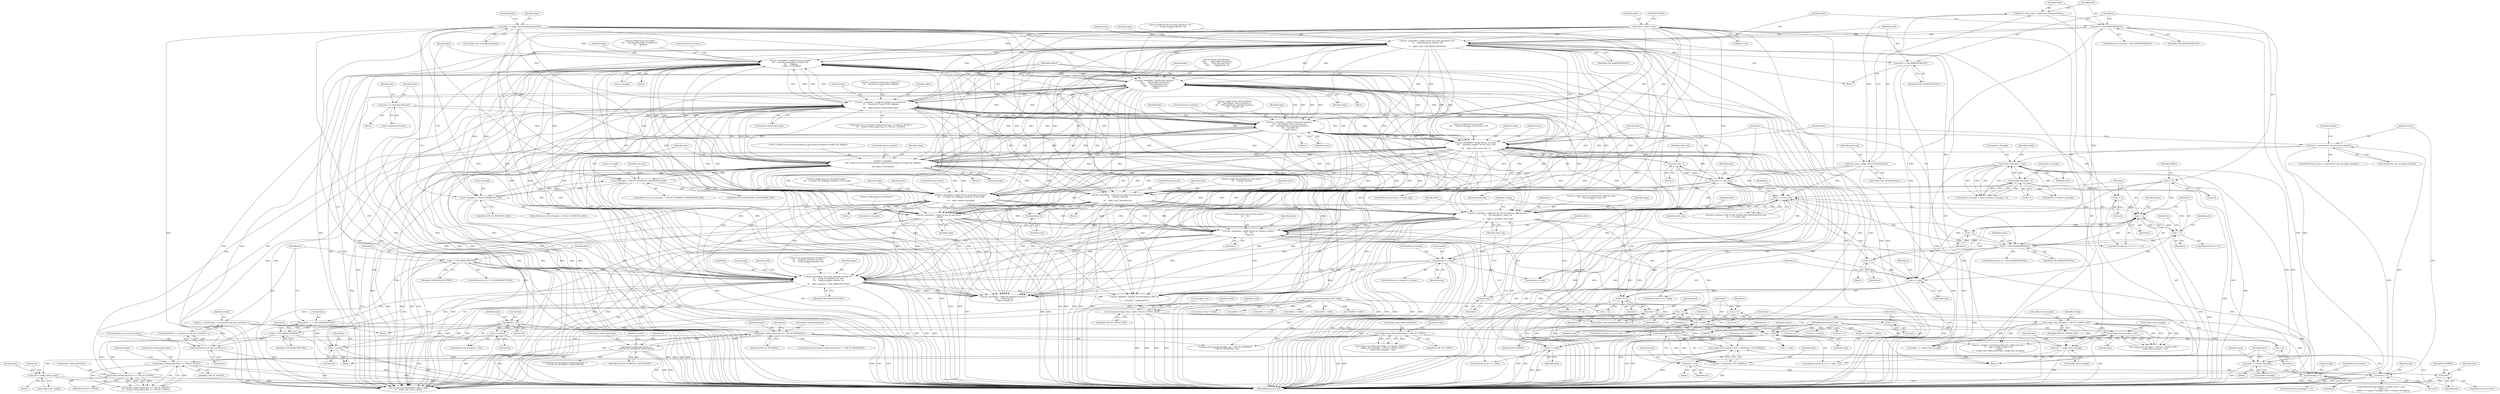 digraph "0_linux_bd7a3fe770ebd8391d1c7d072ff88e9e76d063eb@API" {
"1000603" [label="(Call,len = sizeof(*intfc) + sizeof(struct usb_host_interface) * j)"];
"1000609" [label="(Call,sizeof(struct usb_host_interface) * j)"];
"1000583" [label="(Call,j > USB_MAXALTSETTING)"];
"1000577" [label="(Call,j = nalts[i])"];
"1000596" [label="(Call,nalts[i] = j = USB_MAXALTSETTING)"];
"1000600" [label="(Call,j = USB_MAXALTSETTING)"];
"1000587" [label="(Call,dev_warn(ddev, \"too many alternate settings for \"\n\t\t\t    \"config %d interface %d: %d, \"\n\t\t\t    \"using maximum allowed: %d\n\",\n\t\t\t    cfgno, inums[i], j, USB_MAXALTSETTING))"];
"1000325" [label="(Call,dev_warn(ddev, \"config %d has an invalid \"\n\t\t\t\t    \"interface descriptor of length %d, \"\n\t\t\t\t    \"skipping\n\", cfgno, d->bLength))"];
"1000451" [label="(Call,dev_warn(ddev, \"found more Interface \"\n \t\t\t\t\t       \"Association Descriptors \"\n \t\t\t\t\t       \"than allocated for in \"\n \t\t\t\t\t       \"configuration %d\n\", cfgno))"];
"1000479" [label="(Call,dev_warn(ddev, \"config %d contains an unexpected \"\n\t\t\t    \"descriptor of type 0x%X, skipping\n\",\n\t\t\t    cfgno, header->bDescriptorType))"];
"1000117" [label="(Call,*ddev = &dev->dev)"];
"1000349" [label="(Call,dev_warn(ddev, \"config %d has more interface \"\n\t\t\t\t    \"descriptors, than it declares in \"\n\t\t\t\t    \"bNumInterfaces, ignoring interface \"\n\t\t\t\t    \"number: %d\n\", cfgno, inum))"];
"1000359" [label="(Call,dev_warn(ddev, \"config %d has an invalid \"\n\t\t\t\t    \"interface number: %d but max is %d\n\",\n\t\t\t\t    cfgno, inum, nintf_orig - 1))"];
"1000229" [label="(Call,dev_warn(ddev, \"config %d has too many interfaces: %d, \"\n\t\t    \"using maximum allowed: %d\n\",\n\t\t    cfgno, nintf, USB_MAXINTERFACES))"];
"1000194" [label="(Call,cfgno = config->desc.bConfigurationValue)"];
"1000225" [label="(Call,nintf > USB_MAXINTERFACES)"];
"1000215" [label="(Call,nintf = nintf_orig = config->desc.bNumInterfaces)"];
"1000217" [label="(Call,nintf_orig = config->desc.bNumInterfaces)"];
"1000438" [label="(Call,dev_warn(ddev,\n\t\t\t\t\t \"config %d has an invalid interface association descriptor of length %d, skipping\n\",\n\t\t\t\t\t cfgno, d->bLength))"];
"1000432" [label="(Call,d->bLength < USB_DT_INTERFACE_ASSOCIATION_SIZE)"];
"1000319" [label="(Call,d->bLength < USB_DT_INTERFACE_SIZE)"];
"1000356" [label="(Call,inum >= nintf_orig)"];
"1000333" [label="(Call,inum = d->bInterfaceNumber)"];
"1000364" [label="(Call,nintf_orig - 1)"];
"1000345" [label="(Call,n >= nintf_orig)"];
"1000238" [label="(Call,n = 0)"];
"1000401" [label="(Call,n < USB_MAXINTERFACES)"];
"1000385" [label="(Call,i < n)"];
"1000371" [label="(Call,i < n)"];
"1000368" [label="(Call,i = 0)"];
"1000374" [label="(Call,++i)"];
"1000415" [label="(Call,++n)"];
"1000474" [label="(Call,header->bDescriptorType == USB_DT_CONFIG)"];
"1000469" [label="(Call,header->bDescriptorType == USB_DT_DEVICE)"];
"1000419" [label="(Call,header->bDescriptorType ==\n \t\t\t\tUSB_DT_INTERFACE_ASSOCIATION)"];
"1000305" [label="(Call,header->bDescriptorType == USB_DT_INTERFACE)"];
"1000154" [label="(Call,config->desc.bDescriptorType != USB_DT_CONFIG)"];
"1000562" [label="(Call,dev_warn(ddev, \"config %d has no interface number \"\n\t\t\t    \"%d\n\", cfgno, i))"];
"1000505" [label="(Call,dev_warn(ddev, \"config %d has %d interface%s, different from \"\n\t\t    \"the descriptor's value: %d\n\",\n\t\t    cfgno, n, plural(n), nintf_orig))"];
"1000296" [label="(Call,dev_warn(ddev, \"config %d has an invalid descriptor \"\n\t\t\t    \"of length %d, skipping remainder of the config\n\",\n\t\t\t    cfgno, header->bLength))"];
"1000285" [label="(Call,header->bLength > size2)"];
"1000290" [label="(Call,header->bLength < 2)"];
"1000265" [label="(Call,size2 < sizeof(struct usb_descriptor_header))"];
"1000249" [label="(Call,size2 > 0)"];
"1000258" [label="(Call,size2 -= header->bLength)"];
"1000246" [label="(Call,size2 = size)"];
"1000208" [label="(Call,size -= config->desc.bLength)"];
"1000169" [label="(Call,config->desc.bLength > size)"];
"1000162" [label="(Call,config->desc.bLength < USB_DT_CONFIG_SIZE)"];
"1000145" [label="(Call,memcpy(&config->desc, buffer, USB_DT_CONFIG_SIZE))"];
"1000113" [label="(MethodParameterIn,unsigned char *buffer)"];
"1000114" [label="(MethodParameterIn,int size)"];
"1000270" [label="(Call,dev_warn(ddev, \"config %d descriptor has %d excess \"\n\t\t\t    \"byte%s, ignoring\n\",\n\t\t\t    cfgno, size2, plural(size2)))"];
"1000275" [label="(Call,plural(size2))"];
"1000510" [label="(Call,plural(n))"];
"1000502" [label="(Call,n != nintf)"];
"1000235" [label="(Call,nintf = USB_MAXINTERFACES)"];
"1000518" [label="(Call,dev_warn(ddev, \"config %d has no interfaces?\n\", cfgno))"];
"1000535" [label="(Call,i < nintf)"];
"1000532" [label="(Call,i = 0)"];
"1000538" [label="(Call,++i)"];
"1000552" [label="(Call,inums[j] == i)"];
"1000528" [label="(Call,nintf = n)"];
"1000515" [label="(Call,n == 0)"];
"1000559" [label="(Call,j >= nintf)"];
"1000545" [label="(Call,j < nintf)"];
"1000542" [label="(Call,j = 0)"];
"1000548" [label="(Call,++j)"];
"1000378" [label="(Call,inums[i] == inum)"];
"1000390" [label="(Call,nalts[i] < 255)"];
"1000395" [label="(Call,++nalts[i])"];
"1000621" [label="(Call,kzalloc(len, GFP_KERNEL))"];
"1000613" [label="(Call,config->intf_cache[i] = intfc = kzalloc(len, GFP_KERNEL))"];
"1000708" [label="(Call,intfc = config->intf_cache[i])"];
"1000619" [label="(Call,intfc = kzalloc(len, GFP_KERNEL))"];
"1000625" [label="(Call,!intfc)"];
"1000363" [label="(Identifier,inum)"];
"1000230" [label="(Identifier,ddev)"];
"1000374" [label="(Call,++i)"];
"1000391" [label="(Call,nalts[i])"];
"1000386" [label="(Identifier,i)"];
"1000371" [label="(Call,i < n)"];
"1000569" [label="(Identifier,i)"];
"1000232" [label="(Identifier,cfgno)"];
"1000373" [label="(Identifier,n)"];
"1000346" [label="(Identifier,n)"];
"1000548" [label="(Call,++j)"];
"1000545" [label="(Call,j < nintf)"];
"1000229" [label="(Call,dev_warn(ddev, \"config %d has too many interfaces: %d, \"\n\t\t    \"using maximum allowed: %d\n\",\n\t\t    cfgno, nintf, USB_MAXINTERFACES))"];
"1000357" [label="(Identifier,inum)"];
"1000566" [label="(Identifier,i)"];
"1000420" [label="(Call,header->bDescriptorType)"];
"1000349" [label="(Call,dev_warn(ddev, \"config %d has more interface \"\n\t\t\t\t    \"descriptors, than it declares in \"\n\t\t\t\t    \"bNumInterfaces, ignoring interface \"\n\t\t\t\t    \"number: %d\n\", cfgno, inum))"];
"1000323" [label="(Identifier,USB_DT_INTERFACE_SIZE)"];
"1000231" [label="(Literal,\"config %d has too many interfaces: %d, \"\n\t\t    \"using maximum allowed: %d\n\")"];
"1000448" [label="(Identifier,iad_num)"];
"1000270" [label="(Call,dev_warn(ddev, \"config %d descriptor has %d excess \"\n\t\t\t    \"byte%s, ignoring\n\",\n\t\t\t    cfgno, size2, plural(size2)))"];
"1000161" [label="(Call,config->desc.bLength < USB_DT_CONFIG_SIZE ||\n\t    config->desc.bLength > size)"];
"1000520" [label="(Literal,\"config %d has no interfaces?\n\")"];
"1000584" [label="(Identifier,j)"];
"1000554" [label="(Identifier,inums)"];
"1000476" [label="(Identifier,header)"];
"1000519" [label="(Identifier,ddev)"];
"1000265" [label="(Call,size2 < sizeof(struct usb_descriptor_header))"];
"1000119" [label="(Call,&dev->dev)"];
"1000295" [label="(Block,)"];
"1000219" [label="(Call,config->desc.bNumInterfaces)"];
"1000325" [label="(Call,dev_warn(ddev, \"config %d has an invalid \"\n\t\t\t\t    \"interface descriptor of length %d, \"\n\t\t\t\t    \"skipping\n\", cfgno, d->bLength))"];
"1000501" [label="(ControlStructure,if (n != nintf))"];
"1000329" [label="(Call,d->bLength)"];
"1000162" [label="(Call,config->desc.bLength < USB_DT_CONFIG_SIZE)"];
"1000678" [label="(Call,usb_parse_interface(ddev, cfgno, config,\n\t\t    buffer, size, inums, nalts))"];
"1000165" [label="(Identifier,config)"];
"1000154" [label="(Call,config->desc.bDescriptorType != USB_DT_CONFIG)"];
"1000758" [label="(Call,dev_warn(ddev, \"config %d interface %d has no \"\n\t\t\t\t    \"altsetting %d\n\", cfgno, inums[i], j))"];
"1000595" [label="(Identifier,USB_MAXALTSETTING)"];
"1000269" [label="(Block,)"];
"1000482" [label="(Identifier,cfgno)"];
"1000582" [label="(ControlStructure,if (j > USB_MAXALTSETTING))"];
"1000350" [label="(Identifier,ddev)"];
"1000332" [label="(ControlStructure,continue;)"];
"1000333" [label="(Call,inum = d->bInterfaceNumber)"];
"1000224" [label="(ControlStructure,if (nintf > USB_MAXINTERFACES))"];
"1000310" [label="(Block,)"];
"1000249" [label="(Call,size2 > 0)"];
"1000576" [label="(Block,)"];
"1000345" [label="(Call,n >= nintf_orig)"];
"1000642" [label="(Call,find_next_descriptor(buffer, size, USB_DT_INTERFACE,\n\t    USB_DT_INTERFACE, &n))"];
"1000522" [label="(Call,config->desc.bNumInterfaces = nintf = n)"];
"1000423" [label="(Identifier,USB_DT_INTERFACE_ASSOCIATION)"];
"1000597" [label="(Call,nalts[i])"];
"1000431" [label="(ControlStructure,if (d->bLength < USB_DT_INTERFACE_ASSOCIATION_SIZE))"];
"1000327" [label="(Literal,\"config %d has an invalid \"\n\t\t\t\t    \"interface descriptor of length %d, \"\n\t\t\t\t    \"skipping\n\")"];
"1000246" [label="(Call,size2 = size)"];
"1000387" [label="(Identifier,n)"];
"1000326" [label="(Identifier,ddev)"];
"1000175" [label="(Identifier,size)"];
"1000259" [label="(Identifier,size2)"];
"1000525" [label="(Identifier,config)"];
"1000402" [label="(Identifier,n)"];
"1000279" [label="(Identifier,header)"];
"1000237" [label="(Identifier,USB_MAXINTERFACES)"];
"1000290" [label="(Call,header->bLength < 2)"];
"1000264" [label="(ControlStructure,if (size2 < sizeof(struct usb_descriptor_header)))"];
"1000342" [label="(Identifier,dev)"];
"1000507" [label="(Literal,\"config %d has %d interface%s, different from \"\n\t\t    \"the descriptor's value: %d\n\")"];
"1000521" [label="(Identifier,cfgno)"];
"1000561" [label="(Identifier,nintf)"];
"1000468" [label="(Call,header->bDescriptorType == USB_DT_DEVICE ||\n\t\t\t    header->bDescriptorType == USB_DT_CONFIG)"];
"1000360" [label="(Identifier,ddev)"];
"1000562" [label="(Call,dev_warn(ddev, \"config %d has no interface number \"\n\t\t\t    \"%d\n\", cfgno, i))"];
"1000590" [label="(Identifier,cfgno)"];
"1000512" [label="(Identifier,nintf_orig)"];
"1000253" [label="(Call,buffer2 += header->bLength)"];
"1000117" [label="(Call,*ddev = &dev->dev)"];
"1000366" [label="(Literal,1)"];
"1000170" [label="(Call,config->desc.bLength)"];
"1000115" [label="(Block,)"];
"1000289" [label="(Identifier,size2)"];
"1000432" [label="(Call,d->bLength < USB_DT_INTERFACE_ASSOCIATION_SIZE)"];
"1000571" [label="(Call,i < nintf)"];
"1000251" [label="(Literal,0)"];
"1000692" [label="(Call,buffer += retval)"];
"1000354" [label="(ControlStructure,continue;)"];
"1000389" [label="(ControlStructure,if (nalts[i] < 255))"];
"1000303" [label="(ControlStructure,break;)"];
"1000532" [label="(Call,i = 0)"];
"1000396" [label="(Call,nalts[i])"];
"1000375" [label="(Identifier,i)"];
"1000151" [label="(Identifier,USB_DT_CONFIG_SIZE)"];
"1000348" [label="(Block,)"];
"1000380" [label="(Identifier,inums)"];
"1000596" [label="(Call,nalts[i] = j = USB_MAXALTSETTING)"];
"1000384" [label="(ControlStructure,if (i < n))"];
"1000215" [label="(Call,nintf = nintf_orig = config->desc.bNumInterfaces)"];
"1000533" [label="(Identifier,i)"];
"1000421" [label="(Identifier,header)"];
"1000553" [label="(Call,inums[j])"];
"1000194" [label="(Call,cfgno = config->desc.bConfigurationValue)"];
"1000285" [label="(Call,header->bLength > size2)"];
"1000454" [label="(Identifier,cfgno)"];
"1000516" [label="(Identifier,n)"];
"1000335" [label="(Call,d->bInterfaceNumber)"];
"1000392" [label="(Identifier,nalts)"];
"1000469" [label="(Call,header->bDescriptorType == USB_DT_DEVICE)"];
"1000394" [label="(Literal,255)"];
"1000372" [label="(Identifier,i)"];
"1000487" [label="(Identifier,size)"];
"1000622" [label="(Identifier,len)"];
"1000518" [label="(Call,dev_warn(ddev, \"config %d has no interfaces?\n\", cfgno))"];
"1000275" [label="(Call,plural(size2))"];
"1000436" [label="(Identifier,USB_DT_INTERFACE_ASSOCIATION_SIZE)"];
"1000397" [label="(Identifier,nalts)"];
"1000226" [label="(Identifier,nintf)"];
"1000367" [label="(ControlStructure,for (i = 0; i < n; ++i))"];
"1000610" [label="(Call,sizeof(struct usb_host_interface))"];
"1000153" [label="(Call,config->desc.bDescriptorType != USB_DT_CONFIG ||\n\t    config->desc.bLength < USB_DT_CONFIG_SIZE ||\n\t    config->desc.bLength > size)"];
"1000475" [label="(Call,header->bDescriptorType)"];
"1000707" [label="(Block,)"];
"1000369" [label="(Identifier,i)"];
"1000505" [label="(Call,dev_warn(ddev, \"config %d has %d interface%s, different from \"\n\t\t    \"the descriptor's value: %d\n\",\n\t\t    cfgno, n, plural(n), nintf_orig))"];
"1000382" [label="(Identifier,inum)"];
"1000535" [label="(Call,i < nintf)"];
"1000347" [label="(Identifier,nintf_orig)"];
"1000625" [label="(Call,!intfc)"];
"1000361" [label="(Literal,\"config %d has an invalid \"\n\t\t\t\t    \"interface number: %d but max is %d\n\")"];
"1000358" [label="(Identifier,nintf_orig)"];
"1000225" [label="(Call,nintf > USB_MAXINTERFACES)"];
"1000351" [label="(Literal,\"config %d has more interface \"\n\t\t\t\t    \"descriptors, than it declares in \"\n\t\t\t\t    \"bNumInterfaces, ignoring interface \"\n\t\t\t\t    \"number: %d\n\")"];
"1000233" [label="(Identifier,nintf)"];
"1000503" [label="(Identifier,n)"];
"1000401" [label="(Call,n < USB_MAXINTERFACES)"];
"1000619" [label="(Call,intfc = kzalloc(len, GFP_KERNEL))"];
"1000531" [label="(ControlStructure,for (i = 0; i < nintf; ++i))"];
"1000271" [label="(Identifier,ddev)"];
"1000405" [label="(Call,inums[n] = inum)"];
"1000537" [label="(Identifier,nintf)"];
"1000616" [label="(Identifier,config)"];
"1000272" [label="(Literal,\"config %d descriptor has %d excess \"\n\t\t\t    \"byte%s, ignoring\n\")"];
"1000238" [label="(Call,n = 0)"];
"1000415" [label="(Call,++n)"];
"1000157" [label="(Identifier,config)"];
"1000614" [label="(Call,config->intf_cache[i])"];
"1000508" [label="(Identifier,cfgno)"];
"1000320" [label="(Call,d->bLength)"];
"1000450" [label="(Block,)"];
"1000594" [label="(Identifier,j)"];
"1000227" [label="(Identifier,USB_MAXINTERFACES)"];
"1000672" [label="(Call,size > 0)"];
"1000541" [label="(ControlStructure,for (j = 0; j < nintf; ++j))"];
"1000549" [label="(Identifier,j)"];
"1000216" [label="(Identifier,nintf)"];
"1000364" [label="(Call,nintf_orig - 1)"];
"1000587" [label="(Call,dev_warn(ddev, \"too many alternate settings for \"\n\t\t\t    \"config %d interface %d: %d, \"\n\t\t\t    \"using maximum allowed: %d\n\",\n\t\t\t    cfgno, inums[i], j, USB_MAXALTSETTING))"];
"1000452" [label="(Identifier,ddev)"];
"1000543" [label="(Identifier,j)"];
"1000243" [label="(Call,buffer2 = buffer)"];
"1000546" [label="(Identifier,j)"];
"1000254" [label="(Identifier,buffer2)"];
"1000365" [label="(Identifier,nintf_orig)"];
"1000247" [label="(Identifier,size2)"];
"1000440" [label="(Literal,\"config %d has an invalid interface association descriptor of length %d, skipping\n\")"];
"1000544" [label="(Literal,0)"];
"1000314" [label="(Identifier,d)"];
"1000407" [label="(Identifier,inums)"];
"1000404" [label="(Block,)"];
"1000488" [label="(Call,buffer2 - buffer)"];
"1000124" [label="(Call,*buffer0 = buffer)"];
"1000502" [label="(Call,n != nintf)"];
"1000439" [label="(Identifier,ddev)"];
"1000359" [label="(Call,dev_warn(ddev, \"config %d has an invalid \"\n\t\t\t\t    \"interface number: %d but max is %d\n\",\n\t\t\t\t    cfgno, inum, nintf_orig - 1))"];
"1000370" [label="(Literal,0)"];
"1000552" [label="(Call,inums[j] == i)"];
"1000604" [label="(Identifier,len)"];
"1000542" [label="(Call,j = 0)"];
"1000528" [label="(Call,nintf = n)"];
"1000437" [label="(Block,)"];
"1000296" [label="(Call,dev_warn(ddev, \"config %d has an invalid descriptor \"\n\t\t\t    \"of length %d, skipping remainder of the config\n\",\n\t\t\t    cfgno, header->bLength))"];
"1000274" [label="(Identifier,size2)"];
"1000633" [label="(Identifier,intfc)"];
"1000419" [label="(Call,header->bDescriptorType ==\n \t\t\t\tUSB_DT_INTERFACE_ASSOCIATION)"];
"1000416" [label="(Identifier,n)"];
"1000252" [label="(Block,)"];
"1000172" [label="(Identifier,config)"];
"1000309" [label="(Identifier,USB_DT_INTERFACE)"];
"1000209" [label="(Identifier,size)"];
"1000451" [label="(Call,dev_warn(ddev, \"found more Interface \"\n \t\t\t\t\t       \"Association Descriptors \"\n \t\t\t\t\t       \"than allocated for in \"\n \t\t\t\t\t       \"configuration %d\n\", cfgno))"];
"1000353" [label="(Identifier,inum)"];
"1000390" [label="(Call,nalts[i] < 255)"];
"1000395" [label="(Call,++nalts[i])"];
"1000266" [label="(Identifier,size2)"];
"1000241" [label="(ControlStructure,for ((buffer2 = buffer, size2 = size);\n\t      size2 > 0;\n\t     (buffer2 += header->bLength, size2 -= header->bLength)))"];
"1000536" [label="(Identifier,i)"];
"1000588" [label="(Identifier,ddev)"];
"1000558" [label="(ControlStructure,if (j >= nintf))"];
"1000196" [label="(Call,config->desc.bConfigurationValue)"];
"1000534" [label="(Literal,0)"];
"1000234" [label="(Identifier,USB_MAXINTERFACES)"];
"1000356" [label="(Call,inum >= nintf_orig)"];
"1000236" [label="(Identifier,nintf)"];
"1000168" [label="(Identifier,USB_DT_CONFIG_SIZE)"];
"1000445" [label="(ControlStructure,continue;)"];
"1000305" [label="(Call,header->bDescriptorType == USB_DT_INTERFACE)"];
"1000635" [label="(Call,config->extra = buffer)"];
"1000362" [label="(Identifier,cfgno)"];
"1000577" [label="(Call,j = nalts[i])"];
"1000385" [label="(Call,i < n)"];
"1000560" [label="(Identifier,j)"];
"1000438" [label="(Call,dev_warn(ddev,\n\t\t\t\t\t \"config %d has an invalid interface association descriptor of length %d, skipping\n\",\n\t\t\t\t\t cfgno, d->bLength))"];
"1000591" [label="(Call,inums[i])"];
"1000556" [label="(Identifier,i)"];
"1000612" [label="(Identifier,j)"];
"1000538" [label="(Call,++i)"];
"1000551" [label="(ControlStructure,if (inums[j] == i))"];
"1000480" [label="(Identifier,ddev)"];
"1000418" [label="(ControlStructure,if (header->bDescriptorType ==\n \t\t\t\tUSB_DT_INTERFACE_ASSOCIATION))"];
"1000240" [label="(Literal,0)"];
"1000695" [label="(Call,size -= retval)"];
"1000467" [label="(ControlStructure,if (header->bDescriptorType == USB_DT_DEVICE ||\n\t\t\t    header->bDescriptorType == USB_DT_CONFIG))"];
"1000530" [label="(Identifier,n)"];
"1000146" [label="(Call,&config->desc)"];
"1000160" [label="(Identifier,USB_DT_CONFIG)"];
"1000276" [label="(Identifier,size2)"];
"1000479" [label="(Call,dev_warn(ddev, \"config %d contains an unexpected \"\n\t\t\t    \"descriptor of type 0x%X, skipping\n\",\n\t\t\t    cfgno, header->bDescriptorType))"];
"1000547" [label="(Identifier,nintf)"];
"1000379" [label="(Call,inums[i])"];
"1000602" [label="(Identifier,USB_MAXALTSETTING)"];
"1000228" [label="(Block,)"];
"1000768" [label="(MethodReturn,static int)"];
"1000557" [label="(ControlStructure,break;)"];
"1000298" [label="(Literal,\"config %d has an invalid descriptor \"\n\t\t\t    \"of length %d, skipping remainder of the config\n\")"];
"1000474" [label="(Call,header->bDescriptorType == USB_DT_CONFIG)"];
"1000169" [label="(Call,config->desc.bLength > size)"];
"1000668" [label="(Call,size -= i)"];
"1000504" [label="(Identifier,nintf)"];
"1000709" [label="(Identifier,intfc)"];
"1000586" [label="(Block,)"];
"1000578" [label="(Identifier,j)"];
"1000605" [label="(Call,sizeof(*intfc) + sizeof(struct usb_host_interface) * j)"];
"1000299" [label="(Identifier,cfgno)"];
"1000294" [label="(Literal,2)"];
"1000511" [label="(Identifier,n)"];
"1000113" [label="(MethodParameterIn,unsigned char *buffer)"];
"1000620" [label="(Identifier,intfc)"];
"1000210" [label="(Call,config->desc.bLength)"];
"1000284" [label="(Call,(header->bLength > size2) || (header->bLength < 2))"];
"1000471" [label="(Identifier,header)"];
"1000118" [label="(Identifier,ddev)"];
"1000453" [label="(Literal,\"found more Interface \"\n \t\t\t\t\t       \"Association Descriptors \"\n \t\t\t\t\t       \"than allocated for in \"\n \t\t\t\t\t       \"configuration %d\n\")"];
"1000514" [label="(ControlStructure,if (n == 0))"];
"1000383" [label="(ControlStructure,break;)"];
"1000529" [label="(Identifier,nintf)"];
"1000539" [label="(Identifier,i)"];
"1000292" [label="(Identifier,header)"];
"1000334" [label="(Identifier,inum)"];
"1000565" [label="(Identifier,cfgno)"];
"1000708" [label="(Call,intfc = config->intf_cache[i])"];
"1000629" [label="(Identifier,ENOMEM)"];
"1000506" [label="(Identifier,ddev)"];
"1000114" [label="(MethodParameterIn,int size)"];
"1000470" [label="(Call,header->bDescriptorType)"];
"1000478" [label="(Identifier,USB_DT_CONFIG)"];
"1000585" [label="(Identifier,USB_MAXALTSETTING)"];
"1000267" [label="(Call,sizeof(struct usb_descriptor_header))"];
"1000297" [label="(Identifier,ddev)"];
"1000377" [label="(ControlStructure,if (inums[i] == inum))"];
"1000717" [label="(Identifier,j)"];
"1000258" [label="(Call,size2 -= header->bLength)"];
"1000125" [label="(Identifier,buffer0)"];
"1000202" [label="(Identifier,buffer)"];
"1000613" [label="(Call,config->intf_cache[i] = intfc = kzalloc(len, GFP_KERNEL))"];
"1000483" [label="(Call,header->bDescriptorType)"];
"1000486" [label="(Call,size = buffer2 - buffer)"];
"1000150" [label="(Identifier,buffer)"];
"1000145" [label="(Call,memcpy(&config->desc, buffer, USB_DT_CONFIG_SIZE))"];
"1000306" [label="(Call,header->bDescriptorType)"];
"1000515" [label="(Call,n == 0)"];
"1000177" [label="(Call,dev_err(ddev, \"invalid descriptor for config index %d: \"\n\t\t    \"type = 0x%X, length = %d\n\", cfgidx,\n\t\t    config->desc.bDescriptorType, config->desc.bLength))"];
"1000195" [label="(Identifier,cfgno)"];
"1000563" [label="(Identifier,ddev)"];
"1000239" [label="(Identifier,n)"];
"1000665" [label="(Call,buffer += i)"];
"1000441" [label="(Identifier,cfgno)"];
"1000473" [label="(Identifier,USB_DT_DEVICE)"];
"1000155" [label="(Call,config->desc.bDescriptorType)"];
"1000623" [label="(Identifier,GFP_KERNEL)"];
"1000598" [label="(Identifier,nalts)"];
"1000324" [label="(Block,)"];
"1000559" [label="(Call,j >= nintf)"];
"1000248" [label="(Identifier,size)"];
"1000260" [label="(Call,header->bLength)"];
"1000300" [label="(Call,header->bLength)"];
"1000658" [label="(Call,dev_dbg(ddev, \"skipped %d descriptor%s after %s\n\",\n\t\t    n, plural(n), \"configuration\"))"];
"1000609" [label="(Call,sizeof(struct usb_host_interface) * j)"];
"1000304" [label="(ControlStructure,if (header->bDescriptorType == USB_DT_INTERFACE))"];
"1000655" [label="(Call,n > 0)"];
"1000433" [label="(Call,d->bLength)"];
"1000352" [label="(Identifier,cfgno)"];
"1000368" [label="(Call,i = 0)"];
"1000626" [label="(Identifier,intfc)"];
"1000208" [label="(Call,size -= config->desc.bLength)"];
"1000218" [label="(Identifier,nintf_orig)"];
"1000244" [label="(Identifier,buffer2)"];
"1000601" [label="(Identifier,j)"];
"1000378" [label="(Call,inums[i] == inum)"];
"1000579" [label="(Call,nalts[i])"];
"1000319" [label="(Call,d->bLength < USB_DT_INTERFACE_SIZE)"];
"1000277" [label="(ControlStructure,break;)"];
"1000710" [label="(Call,config->intf_cache[i])"];
"1000235" [label="(Call,nintf = USB_MAXINTERFACES)"];
"1000442" [label="(Call,d->bLength)"];
"1000481" [label="(Literal,\"config %d contains an unexpected \"\n\t\t\t    \"descriptor of type 0x%X, skipping\n\")"];
"1000250" [label="(Identifier,size2)"];
"1000328" [label="(Identifier,cfgno)"];
"1000242" [label="(Block,)"];
"1000517" [label="(Literal,0)"];
"1000621" [label="(Call,kzalloc(len, GFP_KERNEL))"];
"1000201" [label="(Call,buffer += config->desc.bLength)"];
"1000600" [label="(Call,j = USB_MAXALTSETTING)"];
"1000273" [label="(Identifier,cfgno)"];
"1000163" [label="(Call,config->desc.bLength)"];
"1000589" [label="(Literal,\"too many alternate settings for \"\n\t\t\t    \"config %d interface %d: %d, \"\n\t\t\t    \"using maximum allowed: %d\n\")"];
"1000318" [label="(ControlStructure,if (d->bLength < USB_DT_INTERFACE_SIZE))"];
"1000403" [label="(Identifier,USB_MAXINTERFACES)"];
"1000286" [label="(Call,header->bLength)"];
"1000583" [label="(Call,j > USB_MAXALTSETTING)"];
"1000603" [label="(Call,len = sizeof(*intfc) + sizeof(struct usb_host_interface) * j)"];
"1000291" [label="(Call,header->bLength)"];
"1000624" [label="(ControlStructure,if (!intfc))"];
"1000339" [label="(Call,(dev->quirks & USB_QUIRK_HONOR_BNUMINTERFACES) &&\n\t\t\t    n >= nintf_orig)"];
"1000427" [label="(Identifier,d)"];
"1000400" [label="(ControlStructure,if (n < USB_MAXINTERFACES))"];
"1000509" [label="(Identifier,n)"];
"1000564" [label="(Literal,\"config %d has no interface number \"\n\t\t\t    \"%d\n\")"];
"1000355" [label="(ControlStructure,if (inum >= nintf_orig))"];
"1000217" [label="(Call,nintf_orig = config->desc.bNumInterfaces)"];
"1000510" [label="(Call,plural(n))"];
"1000603" -> "1000576"  [label="AST: "];
"1000603" -> "1000605"  [label="CFG: "];
"1000604" -> "1000603"  [label="AST: "];
"1000605" -> "1000603"  [label="AST: "];
"1000616" -> "1000603"  [label="CFG: "];
"1000603" -> "1000768"  [label="DDG: "];
"1000609" -> "1000603"  [label="DDG: "];
"1000603" -> "1000621"  [label="DDG: "];
"1000609" -> "1000605"  [label="AST: "];
"1000609" -> "1000612"  [label="CFG: "];
"1000610" -> "1000609"  [label="AST: "];
"1000612" -> "1000609"  [label="AST: "];
"1000605" -> "1000609"  [label="CFG: "];
"1000609" -> "1000768"  [label="DDG: "];
"1000609" -> "1000605"  [label="DDG: "];
"1000583" -> "1000609"  [label="DDG: "];
"1000600" -> "1000609"  [label="DDG: "];
"1000583" -> "1000582"  [label="AST: "];
"1000583" -> "1000585"  [label="CFG: "];
"1000584" -> "1000583"  [label="AST: "];
"1000585" -> "1000583"  [label="AST: "];
"1000588" -> "1000583"  [label="CFG: "];
"1000604" -> "1000583"  [label="CFG: "];
"1000583" -> "1000768"  [label="DDG: "];
"1000583" -> "1000768"  [label="DDG: "];
"1000577" -> "1000583"  [label="DDG: "];
"1000587" -> "1000583"  [label="DDG: "];
"1000583" -> "1000587"  [label="DDG: "];
"1000583" -> "1000587"  [label="DDG: "];
"1000577" -> "1000576"  [label="AST: "];
"1000577" -> "1000579"  [label="CFG: "];
"1000578" -> "1000577"  [label="AST: "];
"1000579" -> "1000577"  [label="AST: "];
"1000584" -> "1000577"  [label="CFG: "];
"1000577" -> "1000768"  [label="DDG: "];
"1000596" -> "1000577"  [label="DDG: "];
"1000390" -> "1000577"  [label="DDG: "];
"1000395" -> "1000577"  [label="DDG: "];
"1000596" -> "1000586"  [label="AST: "];
"1000596" -> "1000600"  [label="CFG: "];
"1000597" -> "1000596"  [label="AST: "];
"1000600" -> "1000596"  [label="AST: "];
"1000604" -> "1000596"  [label="CFG: "];
"1000596" -> "1000768"  [label="DDG: "];
"1000600" -> "1000596"  [label="DDG: "];
"1000587" -> "1000596"  [label="DDG: "];
"1000596" -> "1000678"  [label="DDG: "];
"1000600" -> "1000602"  [label="CFG: "];
"1000601" -> "1000600"  [label="AST: "];
"1000602" -> "1000600"  [label="AST: "];
"1000600" -> "1000768"  [label="DDG: "];
"1000587" -> "1000600"  [label="DDG: "];
"1000587" -> "1000586"  [label="AST: "];
"1000587" -> "1000595"  [label="CFG: "];
"1000588" -> "1000587"  [label="AST: "];
"1000589" -> "1000587"  [label="AST: "];
"1000590" -> "1000587"  [label="AST: "];
"1000591" -> "1000587"  [label="AST: "];
"1000594" -> "1000587"  [label="AST: "];
"1000595" -> "1000587"  [label="AST: "];
"1000598" -> "1000587"  [label="CFG: "];
"1000587" -> "1000768"  [label="DDG: "];
"1000587" -> "1000768"  [label="DDG: "];
"1000587" -> "1000768"  [label="DDG: "];
"1000587" -> "1000768"  [label="DDG: "];
"1000325" -> "1000587"  [label="DDG: "];
"1000325" -> "1000587"  [label="DDG: "];
"1000562" -> "1000587"  [label="DDG: "];
"1000562" -> "1000587"  [label="DDG: "];
"1000505" -> "1000587"  [label="DDG: "];
"1000505" -> "1000587"  [label="DDG: "];
"1000518" -> "1000587"  [label="DDG: "];
"1000518" -> "1000587"  [label="DDG: "];
"1000451" -> "1000587"  [label="DDG: "];
"1000451" -> "1000587"  [label="DDG: "];
"1000479" -> "1000587"  [label="DDG: "];
"1000479" -> "1000587"  [label="DDG: "];
"1000117" -> "1000587"  [label="DDG: "];
"1000349" -> "1000587"  [label="DDG: "];
"1000349" -> "1000587"  [label="DDG: "];
"1000296" -> "1000587"  [label="DDG: "];
"1000296" -> "1000587"  [label="DDG: "];
"1000359" -> "1000587"  [label="DDG: "];
"1000359" -> "1000587"  [label="DDG: "];
"1000229" -> "1000587"  [label="DDG: "];
"1000229" -> "1000587"  [label="DDG: "];
"1000438" -> "1000587"  [label="DDG: "];
"1000438" -> "1000587"  [label="DDG: "];
"1000270" -> "1000587"  [label="DDG: "];
"1000270" -> "1000587"  [label="DDG: "];
"1000194" -> "1000587"  [label="DDG: "];
"1000378" -> "1000587"  [label="DDG: "];
"1000587" -> "1000658"  [label="DDG: "];
"1000587" -> "1000678"  [label="DDG: "];
"1000587" -> "1000678"  [label="DDG: "];
"1000587" -> "1000678"  [label="DDG: "];
"1000587" -> "1000758"  [label="DDG: "];
"1000587" -> "1000758"  [label="DDG: "];
"1000587" -> "1000758"  [label="DDG: "];
"1000325" -> "1000324"  [label="AST: "];
"1000325" -> "1000329"  [label="CFG: "];
"1000326" -> "1000325"  [label="AST: "];
"1000327" -> "1000325"  [label="AST: "];
"1000328" -> "1000325"  [label="AST: "];
"1000329" -> "1000325"  [label="AST: "];
"1000332" -> "1000325"  [label="CFG: "];
"1000325" -> "1000768"  [label="DDG: "];
"1000325" -> "1000768"  [label="DDG: "];
"1000325" -> "1000768"  [label="DDG: "];
"1000325" -> "1000768"  [label="DDG: "];
"1000325" -> "1000270"  [label="DDG: "];
"1000325" -> "1000270"  [label="DDG: "];
"1000325" -> "1000296"  [label="DDG: "];
"1000325" -> "1000296"  [label="DDG: "];
"1000325" -> "1000319"  [label="DDG: "];
"1000451" -> "1000325"  [label="DDG: "];
"1000451" -> "1000325"  [label="DDG: "];
"1000479" -> "1000325"  [label="DDG: "];
"1000479" -> "1000325"  [label="DDG: "];
"1000117" -> "1000325"  [label="DDG: "];
"1000349" -> "1000325"  [label="DDG: "];
"1000349" -> "1000325"  [label="DDG: "];
"1000359" -> "1000325"  [label="DDG: "];
"1000359" -> "1000325"  [label="DDG: "];
"1000229" -> "1000325"  [label="DDG: "];
"1000229" -> "1000325"  [label="DDG: "];
"1000438" -> "1000325"  [label="DDG: "];
"1000438" -> "1000325"  [label="DDG: "];
"1000194" -> "1000325"  [label="DDG: "];
"1000319" -> "1000325"  [label="DDG: "];
"1000325" -> "1000349"  [label="DDG: "];
"1000325" -> "1000349"  [label="DDG: "];
"1000325" -> "1000359"  [label="DDG: "];
"1000325" -> "1000359"  [label="DDG: "];
"1000325" -> "1000432"  [label="DDG: "];
"1000325" -> "1000438"  [label="DDG: "];
"1000325" -> "1000438"  [label="DDG: "];
"1000325" -> "1000451"  [label="DDG: "];
"1000325" -> "1000451"  [label="DDG: "];
"1000325" -> "1000479"  [label="DDG: "];
"1000325" -> "1000479"  [label="DDG: "];
"1000325" -> "1000505"  [label="DDG: "];
"1000325" -> "1000505"  [label="DDG: "];
"1000325" -> "1000518"  [label="DDG: "];
"1000325" -> "1000518"  [label="DDG: "];
"1000325" -> "1000562"  [label="DDG: "];
"1000325" -> "1000562"  [label="DDG: "];
"1000325" -> "1000658"  [label="DDG: "];
"1000325" -> "1000678"  [label="DDG: "];
"1000325" -> "1000678"  [label="DDG: "];
"1000325" -> "1000758"  [label="DDG: "];
"1000325" -> "1000758"  [label="DDG: "];
"1000451" -> "1000450"  [label="AST: "];
"1000451" -> "1000454"  [label="CFG: "];
"1000452" -> "1000451"  [label="AST: "];
"1000453" -> "1000451"  [label="AST: "];
"1000454" -> "1000451"  [label="AST: "];
"1000254" -> "1000451"  [label="CFG: "];
"1000451" -> "1000768"  [label="DDG: "];
"1000451" -> "1000768"  [label="DDG: "];
"1000451" -> "1000768"  [label="DDG: "];
"1000451" -> "1000270"  [label="DDG: "];
"1000451" -> "1000270"  [label="DDG: "];
"1000451" -> "1000296"  [label="DDG: "];
"1000451" -> "1000296"  [label="DDG: "];
"1000451" -> "1000349"  [label="DDG: "];
"1000451" -> "1000349"  [label="DDG: "];
"1000451" -> "1000359"  [label="DDG: "];
"1000451" -> "1000359"  [label="DDG: "];
"1000451" -> "1000438"  [label="DDG: "];
"1000451" -> "1000438"  [label="DDG: "];
"1000479" -> "1000451"  [label="DDG: "];
"1000479" -> "1000451"  [label="DDG: "];
"1000117" -> "1000451"  [label="DDG: "];
"1000349" -> "1000451"  [label="DDG: "];
"1000349" -> "1000451"  [label="DDG: "];
"1000359" -> "1000451"  [label="DDG: "];
"1000359" -> "1000451"  [label="DDG: "];
"1000229" -> "1000451"  [label="DDG: "];
"1000229" -> "1000451"  [label="DDG: "];
"1000438" -> "1000451"  [label="DDG: "];
"1000438" -> "1000451"  [label="DDG: "];
"1000194" -> "1000451"  [label="DDG: "];
"1000451" -> "1000479"  [label="DDG: "];
"1000451" -> "1000479"  [label="DDG: "];
"1000451" -> "1000505"  [label="DDG: "];
"1000451" -> "1000505"  [label="DDG: "];
"1000451" -> "1000518"  [label="DDG: "];
"1000451" -> "1000518"  [label="DDG: "];
"1000451" -> "1000562"  [label="DDG: "];
"1000451" -> "1000562"  [label="DDG: "];
"1000451" -> "1000658"  [label="DDG: "];
"1000451" -> "1000678"  [label="DDG: "];
"1000451" -> "1000678"  [label="DDG: "];
"1000451" -> "1000758"  [label="DDG: "];
"1000451" -> "1000758"  [label="DDG: "];
"1000479" -> "1000467"  [label="AST: "];
"1000479" -> "1000483"  [label="CFG: "];
"1000480" -> "1000479"  [label="AST: "];
"1000481" -> "1000479"  [label="AST: "];
"1000482" -> "1000479"  [label="AST: "];
"1000483" -> "1000479"  [label="AST: "];
"1000254" -> "1000479"  [label="CFG: "];
"1000479" -> "1000768"  [label="DDG: "];
"1000479" -> "1000768"  [label="DDG: "];
"1000479" -> "1000768"  [label="DDG: "];
"1000479" -> "1000768"  [label="DDG: "];
"1000479" -> "1000270"  [label="DDG: "];
"1000479" -> "1000270"  [label="DDG: "];
"1000479" -> "1000296"  [label="DDG: "];
"1000479" -> "1000296"  [label="DDG: "];
"1000479" -> "1000305"  [label="DDG: "];
"1000479" -> "1000349"  [label="DDG: "];
"1000479" -> "1000349"  [label="DDG: "];
"1000479" -> "1000359"  [label="DDG: "];
"1000479" -> "1000359"  [label="DDG: "];
"1000479" -> "1000438"  [label="DDG: "];
"1000479" -> "1000438"  [label="DDG: "];
"1000117" -> "1000479"  [label="DDG: "];
"1000349" -> "1000479"  [label="DDG: "];
"1000349" -> "1000479"  [label="DDG: "];
"1000359" -> "1000479"  [label="DDG: "];
"1000359" -> "1000479"  [label="DDG: "];
"1000229" -> "1000479"  [label="DDG: "];
"1000229" -> "1000479"  [label="DDG: "];
"1000438" -> "1000479"  [label="DDG: "];
"1000438" -> "1000479"  [label="DDG: "];
"1000194" -> "1000479"  [label="DDG: "];
"1000474" -> "1000479"  [label="DDG: "];
"1000469" -> "1000479"  [label="DDG: "];
"1000479" -> "1000505"  [label="DDG: "];
"1000479" -> "1000505"  [label="DDG: "];
"1000479" -> "1000518"  [label="DDG: "];
"1000479" -> "1000518"  [label="DDG: "];
"1000479" -> "1000562"  [label="DDG: "];
"1000479" -> "1000562"  [label="DDG: "];
"1000479" -> "1000658"  [label="DDG: "];
"1000479" -> "1000678"  [label="DDG: "];
"1000479" -> "1000678"  [label="DDG: "];
"1000479" -> "1000758"  [label="DDG: "];
"1000479" -> "1000758"  [label="DDG: "];
"1000117" -> "1000115"  [label="AST: "];
"1000117" -> "1000119"  [label="CFG: "];
"1000118" -> "1000117"  [label="AST: "];
"1000119" -> "1000117"  [label="AST: "];
"1000125" -> "1000117"  [label="CFG: "];
"1000117" -> "1000768"  [label="DDG: "];
"1000117" -> "1000768"  [label="DDG: "];
"1000117" -> "1000177"  [label="DDG: "];
"1000117" -> "1000229"  [label="DDG: "];
"1000117" -> "1000270"  [label="DDG: "];
"1000117" -> "1000296"  [label="DDG: "];
"1000117" -> "1000349"  [label="DDG: "];
"1000117" -> "1000359"  [label="DDG: "];
"1000117" -> "1000438"  [label="DDG: "];
"1000117" -> "1000505"  [label="DDG: "];
"1000117" -> "1000518"  [label="DDG: "];
"1000117" -> "1000562"  [label="DDG: "];
"1000117" -> "1000658"  [label="DDG: "];
"1000117" -> "1000678"  [label="DDG: "];
"1000117" -> "1000758"  [label="DDG: "];
"1000349" -> "1000348"  [label="AST: "];
"1000349" -> "1000353"  [label="CFG: "];
"1000350" -> "1000349"  [label="AST: "];
"1000351" -> "1000349"  [label="AST: "];
"1000352" -> "1000349"  [label="AST: "];
"1000353" -> "1000349"  [label="AST: "];
"1000354" -> "1000349"  [label="CFG: "];
"1000349" -> "1000768"  [label="DDG: "];
"1000349" -> "1000768"  [label="DDG: "];
"1000349" -> "1000768"  [label="DDG: "];
"1000349" -> "1000768"  [label="DDG: "];
"1000349" -> "1000270"  [label="DDG: "];
"1000349" -> "1000270"  [label="DDG: "];
"1000349" -> "1000296"  [label="DDG: "];
"1000349" -> "1000296"  [label="DDG: "];
"1000359" -> "1000349"  [label="DDG: "];
"1000359" -> "1000349"  [label="DDG: "];
"1000229" -> "1000349"  [label="DDG: "];
"1000229" -> "1000349"  [label="DDG: "];
"1000438" -> "1000349"  [label="DDG: "];
"1000438" -> "1000349"  [label="DDG: "];
"1000194" -> "1000349"  [label="DDG: "];
"1000333" -> "1000349"  [label="DDG: "];
"1000349" -> "1000359"  [label="DDG: "];
"1000349" -> "1000359"  [label="DDG: "];
"1000349" -> "1000438"  [label="DDG: "];
"1000349" -> "1000438"  [label="DDG: "];
"1000349" -> "1000505"  [label="DDG: "];
"1000349" -> "1000505"  [label="DDG: "];
"1000349" -> "1000518"  [label="DDG: "];
"1000349" -> "1000518"  [label="DDG: "];
"1000349" -> "1000562"  [label="DDG: "];
"1000349" -> "1000562"  [label="DDG: "];
"1000349" -> "1000658"  [label="DDG: "];
"1000349" -> "1000678"  [label="DDG: "];
"1000349" -> "1000678"  [label="DDG: "];
"1000349" -> "1000758"  [label="DDG: "];
"1000349" -> "1000758"  [label="DDG: "];
"1000359" -> "1000355"  [label="AST: "];
"1000359" -> "1000364"  [label="CFG: "];
"1000360" -> "1000359"  [label="AST: "];
"1000361" -> "1000359"  [label="AST: "];
"1000362" -> "1000359"  [label="AST: "];
"1000363" -> "1000359"  [label="AST: "];
"1000364" -> "1000359"  [label="AST: "];
"1000369" -> "1000359"  [label="CFG: "];
"1000359" -> "1000768"  [label="DDG: "];
"1000359" -> "1000768"  [label="DDG: "];
"1000359" -> "1000768"  [label="DDG: "];
"1000359" -> "1000768"  [label="DDG: "];
"1000359" -> "1000768"  [label="DDG: "];
"1000359" -> "1000270"  [label="DDG: "];
"1000359" -> "1000270"  [label="DDG: "];
"1000359" -> "1000296"  [label="DDG: "];
"1000359" -> "1000296"  [label="DDG: "];
"1000229" -> "1000359"  [label="DDG: "];
"1000229" -> "1000359"  [label="DDG: "];
"1000438" -> "1000359"  [label="DDG: "];
"1000438" -> "1000359"  [label="DDG: "];
"1000194" -> "1000359"  [label="DDG: "];
"1000356" -> "1000359"  [label="DDG: "];
"1000364" -> "1000359"  [label="DDG: "];
"1000364" -> "1000359"  [label="DDG: "];
"1000359" -> "1000378"  [label="DDG: "];
"1000359" -> "1000405"  [label="DDG: "];
"1000359" -> "1000438"  [label="DDG: "];
"1000359" -> "1000438"  [label="DDG: "];
"1000359" -> "1000505"  [label="DDG: "];
"1000359" -> "1000505"  [label="DDG: "];
"1000359" -> "1000518"  [label="DDG: "];
"1000359" -> "1000518"  [label="DDG: "];
"1000359" -> "1000562"  [label="DDG: "];
"1000359" -> "1000562"  [label="DDG: "];
"1000359" -> "1000658"  [label="DDG: "];
"1000359" -> "1000678"  [label="DDG: "];
"1000359" -> "1000678"  [label="DDG: "];
"1000359" -> "1000758"  [label="DDG: "];
"1000359" -> "1000758"  [label="DDG: "];
"1000229" -> "1000228"  [label="AST: "];
"1000229" -> "1000234"  [label="CFG: "];
"1000230" -> "1000229"  [label="AST: "];
"1000231" -> "1000229"  [label="AST: "];
"1000232" -> "1000229"  [label="AST: "];
"1000233" -> "1000229"  [label="AST: "];
"1000234" -> "1000229"  [label="AST: "];
"1000236" -> "1000229"  [label="CFG: "];
"1000229" -> "1000768"  [label="DDG: "];
"1000229" -> "1000768"  [label="DDG: "];
"1000229" -> "1000768"  [label="DDG: "];
"1000194" -> "1000229"  [label="DDG: "];
"1000225" -> "1000229"  [label="DDG: "];
"1000225" -> "1000229"  [label="DDG: "];
"1000229" -> "1000235"  [label="DDG: "];
"1000229" -> "1000270"  [label="DDG: "];
"1000229" -> "1000270"  [label="DDG: "];
"1000229" -> "1000296"  [label="DDG: "];
"1000229" -> "1000296"  [label="DDG: "];
"1000229" -> "1000401"  [label="DDG: "];
"1000229" -> "1000438"  [label="DDG: "];
"1000229" -> "1000438"  [label="DDG: "];
"1000229" -> "1000505"  [label="DDG: "];
"1000229" -> "1000505"  [label="DDG: "];
"1000229" -> "1000518"  [label="DDG: "];
"1000229" -> "1000518"  [label="DDG: "];
"1000229" -> "1000562"  [label="DDG: "];
"1000229" -> "1000562"  [label="DDG: "];
"1000229" -> "1000658"  [label="DDG: "];
"1000229" -> "1000678"  [label="DDG: "];
"1000229" -> "1000678"  [label="DDG: "];
"1000229" -> "1000758"  [label="DDG: "];
"1000229" -> "1000758"  [label="DDG: "];
"1000194" -> "1000115"  [label="AST: "];
"1000194" -> "1000196"  [label="CFG: "];
"1000195" -> "1000194"  [label="AST: "];
"1000196" -> "1000194"  [label="AST: "];
"1000202" -> "1000194"  [label="CFG: "];
"1000194" -> "1000768"  [label="DDG: "];
"1000194" -> "1000768"  [label="DDG: "];
"1000194" -> "1000270"  [label="DDG: "];
"1000194" -> "1000296"  [label="DDG: "];
"1000194" -> "1000438"  [label="DDG: "];
"1000194" -> "1000505"  [label="DDG: "];
"1000194" -> "1000518"  [label="DDG: "];
"1000194" -> "1000562"  [label="DDG: "];
"1000194" -> "1000678"  [label="DDG: "];
"1000194" -> "1000758"  [label="DDG: "];
"1000225" -> "1000224"  [label="AST: "];
"1000225" -> "1000227"  [label="CFG: "];
"1000226" -> "1000225"  [label="AST: "];
"1000227" -> "1000225"  [label="AST: "];
"1000230" -> "1000225"  [label="CFG: "];
"1000239" -> "1000225"  [label="CFG: "];
"1000225" -> "1000768"  [label="DDG: "];
"1000225" -> "1000768"  [label="DDG: "];
"1000215" -> "1000225"  [label="DDG: "];
"1000225" -> "1000401"  [label="DDG: "];
"1000225" -> "1000502"  [label="DDG: "];
"1000215" -> "1000115"  [label="AST: "];
"1000215" -> "1000217"  [label="CFG: "];
"1000216" -> "1000215"  [label="AST: "];
"1000217" -> "1000215"  [label="AST: "];
"1000226" -> "1000215"  [label="CFG: "];
"1000217" -> "1000215"  [label="DDG: "];
"1000217" -> "1000219"  [label="CFG: "];
"1000218" -> "1000217"  [label="AST: "];
"1000219" -> "1000217"  [label="AST: "];
"1000217" -> "1000768"  [label="DDG: "];
"1000217" -> "1000345"  [label="DDG: "];
"1000217" -> "1000356"  [label="DDG: "];
"1000217" -> "1000505"  [label="DDG: "];
"1000438" -> "1000437"  [label="AST: "];
"1000438" -> "1000442"  [label="CFG: "];
"1000439" -> "1000438"  [label="AST: "];
"1000440" -> "1000438"  [label="AST: "];
"1000441" -> "1000438"  [label="AST: "];
"1000442" -> "1000438"  [label="AST: "];
"1000445" -> "1000438"  [label="CFG: "];
"1000438" -> "1000768"  [label="DDG: "];
"1000438" -> "1000768"  [label="DDG: "];
"1000438" -> "1000768"  [label="DDG: "];
"1000438" -> "1000768"  [label="DDG: "];
"1000438" -> "1000270"  [label="DDG: "];
"1000438" -> "1000270"  [label="DDG: "];
"1000438" -> "1000296"  [label="DDG: "];
"1000438" -> "1000296"  [label="DDG: "];
"1000438" -> "1000319"  [label="DDG: "];
"1000438" -> "1000432"  [label="DDG: "];
"1000432" -> "1000438"  [label="DDG: "];
"1000438" -> "1000505"  [label="DDG: "];
"1000438" -> "1000505"  [label="DDG: "];
"1000438" -> "1000518"  [label="DDG: "];
"1000438" -> "1000518"  [label="DDG: "];
"1000438" -> "1000562"  [label="DDG: "];
"1000438" -> "1000562"  [label="DDG: "];
"1000438" -> "1000658"  [label="DDG: "];
"1000438" -> "1000678"  [label="DDG: "];
"1000438" -> "1000678"  [label="DDG: "];
"1000438" -> "1000758"  [label="DDG: "];
"1000438" -> "1000758"  [label="DDG: "];
"1000432" -> "1000431"  [label="AST: "];
"1000432" -> "1000436"  [label="CFG: "];
"1000433" -> "1000432"  [label="AST: "];
"1000436" -> "1000432"  [label="AST: "];
"1000439" -> "1000432"  [label="CFG: "];
"1000448" -> "1000432"  [label="CFG: "];
"1000432" -> "1000768"  [label="DDG: "];
"1000432" -> "1000768"  [label="DDG: "];
"1000432" -> "1000768"  [label="DDG: "];
"1000432" -> "1000319"  [label="DDG: "];
"1000319" -> "1000432"  [label="DDG: "];
"1000319" -> "1000318"  [label="AST: "];
"1000319" -> "1000323"  [label="CFG: "];
"1000320" -> "1000319"  [label="AST: "];
"1000323" -> "1000319"  [label="AST: "];
"1000326" -> "1000319"  [label="CFG: "];
"1000334" -> "1000319"  [label="CFG: "];
"1000319" -> "1000768"  [label="DDG: "];
"1000319" -> "1000768"  [label="DDG: "];
"1000319" -> "1000768"  [label="DDG: "];
"1000356" -> "1000355"  [label="AST: "];
"1000356" -> "1000358"  [label="CFG: "];
"1000357" -> "1000356"  [label="AST: "];
"1000358" -> "1000356"  [label="AST: "];
"1000360" -> "1000356"  [label="CFG: "];
"1000369" -> "1000356"  [label="CFG: "];
"1000356" -> "1000768"  [label="DDG: "];
"1000356" -> "1000768"  [label="DDG: "];
"1000356" -> "1000768"  [label="DDG: "];
"1000356" -> "1000345"  [label="DDG: "];
"1000333" -> "1000356"  [label="DDG: "];
"1000364" -> "1000356"  [label="DDG: "];
"1000345" -> "1000356"  [label="DDG: "];
"1000356" -> "1000364"  [label="DDG: "];
"1000356" -> "1000378"  [label="DDG: "];
"1000356" -> "1000405"  [label="DDG: "];
"1000356" -> "1000505"  [label="DDG: "];
"1000333" -> "1000310"  [label="AST: "];
"1000333" -> "1000335"  [label="CFG: "];
"1000334" -> "1000333"  [label="AST: "];
"1000335" -> "1000333"  [label="AST: "];
"1000342" -> "1000333"  [label="CFG: "];
"1000333" -> "1000768"  [label="DDG: "];
"1000364" -> "1000366"  [label="CFG: "];
"1000365" -> "1000364"  [label="AST: "];
"1000366" -> "1000364"  [label="AST: "];
"1000364" -> "1000768"  [label="DDG: "];
"1000364" -> "1000345"  [label="DDG: "];
"1000364" -> "1000505"  [label="DDG: "];
"1000345" -> "1000339"  [label="AST: "];
"1000345" -> "1000347"  [label="CFG: "];
"1000346" -> "1000345"  [label="AST: "];
"1000347" -> "1000345"  [label="AST: "];
"1000339" -> "1000345"  [label="CFG: "];
"1000345" -> "1000768"  [label="DDG: "];
"1000345" -> "1000339"  [label="DDG: "];
"1000345" -> "1000339"  [label="DDG: "];
"1000238" -> "1000345"  [label="DDG: "];
"1000401" -> "1000345"  [label="DDG: "];
"1000385" -> "1000345"  [label="DDG: "];
"1000415" -> "1000345"  [label="DDG: "];
"1000345" -> "1000371"  [label="DDG: "];
"1000345" -> "1000502"  [label="DDG: "];
"1000345" -> "1000505"  [label="DDG: "];
"1000238" -> "1000115"  [label="AST: "];
"1000238" -> "1000240"  [label="CFG: "];
"1000239" -> "1000238"  [label="AST: "];
"1000240" -> "1000238"  [label="AST: "];
"1000244" -> "1000238"  [label="CFG: "];
"1000238" -> "1000371"  [label="DDG: "];
"1000238" -> "1000502"  [label="DDG: "];
"1000401" -> "1000400"  [label="AST: "];
"1000401" -> "1000403"  [label="CFG: "];
"1000402" -> "1000401"  [label="AST: "];
"1000403" -> "1000401"  [label="AST: "];
"1000407" -> "1000401"  [label="CFG: "];
"1000254" -> "1000401"  [label="CFG: "];
"1000401" -> "1000768"  [label="DDG: "];
"1000401" -> "1000768"  [label="DDG: "];
"1000401" -> "1000371"  [label="DDG: "];
"1000385" -> "1000401"  [label="DDG: "];
"1000401" -> "1000415"  [label="DDG: "];
"1000401" -> "1000502"  [label="DDG: "];
"1000385" -> "1000384"  [label="AST: "];
"1000385" -> "1000387"  [label="CFG: "];
"1000386" -> "1000385"  [label="AST: "];
"1000387" -> "1000385"  [label="AST: "];
"1000392" -> "1000385"  [label="CFG: "];
"1000402" -> "1000385"  [label="CFG: "];
"1000385" -> "1000768"  [label="DDG: "];
"1000385" -> "1000371"  [label="DDG: "];
"1000371" -> "1000385"  [label="DDG: "];
"1000371" -> "1000385"  [label="DDG: "];
"1000385" -> "1000502"  [label="DDG: "];
"1000371" -> "1000367"  [label="AST: "];
"1000371" -> "1000373"  [label="CFG: "];
"1000372" -> "1000371"  [label="AST: "];
"1000373" -> "1000371"  [label="AST: "];
"1000380" -> "1000371"  [label="CFG: "];
"1000386" -> "1000371"  [label="CFG: "];
"1000371" -> "1000768"  [label="DDG: "];
"1000368" -> "1000371"  [label="DDG: "];
"1000374" -> "1000371"  [label="DDG: "];
"1000415" -> "1000371"  [label="DDG: "];
"1000371" -> "1000374"  [label="DDG: "];
"1000371" -> "1000502"  [label="DDG: "];
"1000368" -> "1000367"  [label="AST: "];
"1000368" -> "1000370"  [label="CFG: "];
"1000369" -> "1000368"  [label="AST: "];
"1000370" -> "1000368"  [label="AST: "];
"1000372" -> "1000368"  [label="CFG: "];
"1000374" -> "1000367"  [label="AST: "];
"1000374" -> "1000375"  [label="CFG: "];
"1000375" -> "1000374"  [label="AST: "];
"1000372" -> "1000374"  [label="CFG: "];
"1000415" -> "1000404"  [label="AST: "];
"1000415" -> "1000416"  [label="CFG: "];
"1000416" -> "1000415"  [label="AST: "];
"1000254" -> "1000415"  [label="CFG: "];
"1000415" -> "1000502"  [label="DDG: "];
"1000474" -> "1000468"  [label="AST: "];
"1000474" -> "1000478"  [label="CFG: "];
"1000475" -> "1000474"  [label="AST: "];
"1000478" -> "1000474"  [label="AST: "];
"1000468" -> "1000474"  [label="CFG: "];
"1000474" -> "1000768"  [label="DDG: "];
"1000474" -> "1000768"  [label="DDG: "];
"1000474" -> "1000305"  [label="DDG: "];
"1000474" -> "1000468"  [label="DDG: "];
"1000474" -> "1000468"  [label="DDG: "];
"1000469" -> "1000474"  [label="DDG: "];
"1000154" -> "1000474"  [label="DDG: "];
"1000469" -> "1000468"  [label="AST: "];
"1000469" -> "1000473"  [label="CFG: "];
"1000470" -> "1000469"  [label="AST: "];
"1000473" -> "1000469"  [label="AST: "];
"1000476" -> "1000469"  [label="CFG: "];
"1000468" -> "1000469"  [label="CFG: "];
"1000469" -> "1000768"  [label="DDG: "];
"1000469" -> "1000768"  [label="DDG: "];
"1000469" -> "1000305"  [label="DDG: "];
"1000469" -> "1000468"  [label="DDG: "];
"1000469" -> "1000468"  [label="DDG: "];
"1000419" -> "1000469"  [label="DDG: "];
"1000419" -> "1000418"  [label="AST: "];
"1000419" -> "1000423"  [label="CFG: "];
"1000420" -> "1000419"  [label="AST: "];
"1000423" -> "1000419"  [label="AST: "];
"1000427" -> "1000419"  [label="CFG: "];
"1000471" -> "1000419"  [label="CFG: "];
"1000419" -> "1000768"  [label="DDG: "];
"1000419" -> "1000768"  [label="DDG: "];
"1000419" -> "1000768"  [label="DDG: "];
"1000419" -> "1000305"  [label="DDG: "];
"1000305" -> "1000419"  [label="DDG: "];
"1000305" -> "1000304"  [label="AST: "];
"1000305" -> "1000309"  [label="CFG: "];
"1000306" -> "1000305"  [label="AST: "];
"1000309" -> "1000305"  [label="AST: "];
"1000314" -> "1000305"  [label="CFG: "];
"1000421" -> "1000305"  [label="CFG: "];
"1000305" -> "1000768"  [label="DDG: "];
"1000305" -> "1000768"  [label="DDG: "];
"1000305" -> "1000768"  [label="DDG: "];
"1000305" -> "1000642"  [label="DDG: "];
"1000154" -> "1000153"  [label="AST: "];
"1000154" -> "1000160"  [label="CFG: "];
"1000155" -> "1000154"  [label="AST: "];
"1000160" -> "1000154"  [label="AST: "];
"1000165" -> "1000154"  [label="CFG: "];
"1000153" -> "1000154"  [label="CFG: "];
"1000154" -> "1000768"  [label="DDG: "];
"1000154" -> "1000768"  [label="DDG: "];
"1000154" -> "1000153"  [label="DDG: "];
"1000154" -> "1000153"  [label="DDG: "];
"1000154" -> "1000177"  [label="DDG: "];
"1000562" -> "1000558"  [label="AST: "];
"1000562" -> "1000566"  [label="CFG: "];
"1000563" -> "1000562"  [label="AST: "];
"1000564" -> "1000562"  [label="AST: "];
"1000565" -> "1000562"  [label="AST: "];
"1000566" -> "1000562"  [label="AST: "];
"1000539" -> "1000562"  [label="CFG: "];
"1000562" -> "1000768"  [label="DDG: "];
"1000562" -> "1000768"  [label="DDG: "];
"1000562" -> "1000768"  [label="DDG: "];
"1000562" -> "1000538"  [label="DDG: "];
"1000505" -> "1000562"  [label="DDG: "];
"1000505" -> "1000562"  [label="DDG: "];
"1000518" -> "1000562"  [label="DDG: "];
"1000518" -> "1000562"  [label="DDG: "];
"1000296" -> "1000562"  [label="DDG: "];
"1000296" -> "1000562"  [label="DDG: "];
"1000270" -> "1000562"  [label="DDG: "];
"1000270" -> "1000562"  [label="DDG: "];
"1000535" -> "1000562"  [label="DDG: "];
"1000552" -> "1000562"  [label="DDG: "];
"1000562" -> "1000658"  [label="DDG: "];
"1000562" -> "1000678"  [label="DDG: "];
"1000562" -> "1000678"  [label="DDG: "];
"1000562" -> "1000758"  [label="DDG: "];
"1000562" -> "1000758"  [label="DDG: "];
"1000505" -> "1000501"  [label="AST: "];
"1000505" -> "1000512"  [label="CFG: "];
"1000506" -> "1000505"  [label="AST: "];
"1000507" -> "1000505"  [label="AST: "];
"1000508" -> "1000505"  [label="AST: "];
"1000509" -> "1000505"  [label="AST: "];
"1000510" -> "1000505"  [label="AST: "];
"1000512" -> "1000505"  [label="AST: "];
"1000525" -> "1000505"  [label="CFG: "];
"1000505" -> "1000768"  [label="DDG: "];
"1000505" -> "1000768"  [label="DDG: "];
"1000505" -> "1000768"  [label="DDG: "];
"1000505" -> "1000768"  [label="DDG: "];
"1000505" -> "1000768"  [label="DDG: "];
"1000296" -> "1000505"  [label="DDG: "];
"1000296" -> "1000505"  [label="DDG: "];
"1000270" -> "1000505"  [label="DDG: "];
"1000270" -> "1000505"  [label="DDG: "];
"1000510" -> "1000505"  [label="DDG: "];
"1000505" -> "1000522"  [label="DDG: "];
"1000505" -> "1000528"  [label="DDG: "];
"1000505" -> "1000655"  [label="DDG: "];
"1000505" -> "1000658"  [label="DDG: "];
"1000505" -> "1000678"  [label="DDG: "];
"1000505" -> "1000678"  [label="DDG: "];
"1000505" -> "1000758"  [label="DDG: "];
"1000505" -> "1000758"  [label="DDG: "];
"1000296" -> "1000295"  [label="AST: "];
"1000296" -> "1000300"  [label="CFG: "];
"1000297" -> "1000296"  [label="AST: "];
"1000298" -> "1000296"  [label="AST: "];
"1000299" -> "1000296"  [label="AST: "];
"1000300" -> "1000296"  [label="AST: "];
"1000303" -> "1000296"  [label="CFG: "];
"1000296" -> "1000768"  [label="DDG: "];
"1000296" -> "1000768"  [label="DDG: "];
"1000296" -> "1000768"  [label="DDG: "];
"1000296" -> "1000768"  [label="DDG: "];
"1000285" -> "1000296"  [label="DDG: "];
"1000290" -> "1000296"  [label="DDG: "];
"1000296" -> "1000518"  [label="DDG: "];
"1000296" -> "1000518"  [label="DDG: "];
"1000296" -> "1000658"  [label="DDG: "];
"1000296" -> "1000678"  [label="DDG: "];
"1000296" -> "1000678"  [label="DDG: "];
"1000296" -> "1000758"  [label="DDG: "];
"1000296" -> "1000758"  [label="DDG: "];
"1000285" -> "1000284"  [label="AST: "];
"1000285" -> "1000289"  [label="CFG: "];
"1000286" -> "1000285"  [label="AST: "];
"1000289" -> "1000285"  [label="AST: "];
"1000292" -> "1000285"  [label="CFG: "];
"1000284" -> "1000285"  [label="CFG: "];
"1000285" -> "1000768"  [label="DDG: "];
"1000285" -> "1000768"  [label="DDG: "];
"1000285" -> "1000253"  [label="DDG: "];
"1000285" -> "1000258"  [label="DDG: "];
"1000285" -> "1000258"  [label="DDG: "];
"1000285" -> "1000284"  [label="DDG: "];
"1000285" -> "1000284"  [label="DDG: "];
"1000290" -> "1000285"  [label="DDG: "];
"1000265" -> "1000285"  [label="DDG: "];
"1000285" -> "1000290"  [label="DDG: "];
"1000290" -> "1000284"  [label="AST: "];
"1000290" -> "1000294"  [label="CFG: "];
"1000291" -> "1000290"  [label="AST: "];
"1000294" -> "1000290"  [label="AST: "];
"1000284" -> "1000290"  [label="CFG: "];
"1000290" -> "1000768"  [label="DDG: "];
"1000290" -> "1000253"  [label="DDG: "];
"1000290" -> "1000258"  [label="DDG: "];
"1000290" -> "1000284"  [label="DDG: "];
"1000290" -> "1000284"  [label="DDG: "];
"1000265" -> "1000264"  [label="AST: "];
"1000265" -> "1000267"  [label="CFG: "];
"1000266" -> "1000265"  [label="AST: "];
"1000267" -> "1000265"  [label="AST: "];
"1000271" -> "1000265"  [label="CFG: "];
"1000279" -> "1000265"  [label="CFG: "];
"1000265" -> "1000768"  [label="DDG: "];
"1000249" -> "1000265"  [label="DDG: "];
"1000265" -> "1000275"  [label="DDG: "];
"1000249" -> "1000241"  [label="AST: "];
"1000249" -> "1000251"  [label="CFG: "];
"1000250" -> "1000249"  [label="AST: "];
"1000251" -> "1000249"  [label="AST: "];
"1000266" -> "1000249"  [label="CFG: "];
"1000487" -> "1000249"  [label="CFG: "];
"1000249" -> "1000768"  [label="DDG: "];
"1000249" -> "1000768"  [label="DDG: "];
"1000258" -> "1000249"  [label="DDG: "];
"1000246" -> "1000249"  [label="DDG: "];
"1000258" -> "1000252"  [label="AST: "];
"1000258" -> "1000260"  [label="CFG: "];
"1000259" -> "1000258"  [label="AST: "];
"1000260" -> "1000258"  [label="AST: "];
"1000250" -> "1000258"  [label="CFG: "];
"1000258" -> "1000768"  [label="DDG: "];
"1000246" -> "1000242"  [label="AST: "];
"1000246" -> "1000248"  [label="CFG: "];
"1000247" -> "1000246"  [label="AST: "];
"1000248" -> "1000246"  [label="AST: "];
"1000250" -> "1000246"  [label="CFG: "];
"1000208" -> "1000246"  [label="DDG: "];
"1000114" -> "1000246"  [label="DDG: "];
"1000208" -> "1000115"  [label="AST: "];
"1000208" -> "1000210"  [label="CFG: "];
"1000209" -> "1000208"  [label="AST: "];
"1000210" -> "1000208"  [label="AST: "];
"1000216" -> "1000208"  [label="CFG: "];
"1000208" -> "1000768"  [label="DDG: "];
"1000169" -> "1000208"  [label="DDG: "];
"1000169" -> "1000208"  [label="DDG: "];
"1000162" -> "1000208"  [label="DDG: "];
"1000114" -> "1000208"  [label="DDG: "];
"1000169" -> "1000161"  [label="AST: "];
"1000169" -> "1000175"  [label="CFG: "];
"1000170" -> "1000169"  [label="AST: "];
"1000175" -> "1000169"  [label="AST: "];
"1000161" -> "1000169"  [label="CFG: "];
"1000169" -> "1000768"  [label="DDG: "];
"1000169" -> "1000161"  [label="DDG: "];
"1000169" -> "1000161"  [label="DDG: "];
"1000162" -> "1000169"  [label="DDG: "];
"1000114" -> "1000169"  [label="DDG: "];
"1000169" -> "1000177"  [label="DDG: "];
"1000169" -> "1000201"  [label="DDG: "];
"1000162" -> "1000161"  [label="AST: "];
"1000162" -> "1000168"  [label="CFG: "];
"1000163" -> "1000162"  [label="AST: "];
"1000168" -> "1000162"  [label="AST: "];
"1000172" -> "1000162"  [label="CFG: "];
"1000161" -> "1000162"  [label="CFG: "];
"1000162" -> "1000768"  [label="DDG: "];
"1000162" -> "1000161"  [label="DDG: "];
"1000162" -> "1000161"  [label="DDG: "];
"1000145" -> "1000162"  [label="DDG: "];
"1000162" -> "1000177"  [label="DDG: "];
"1000162" -> "1000201"  [label="DDG: "];
"1000145" -> "1000115"  [label="AST: "];
"1000145" -> "1000151"  [label="CFG: "];
"1000146" -> "1000145"  [label="AST: "];
"1000150" -> "1000145"  [label="AST: "];
"1000151" -> "1000145"  [label="AST: "];
"1000157" -> "1000145"  [label="CFG: "];
"1000145" -> "1000768"  [label="DDG: "];
"1000145" -> "1000768"  [label="DDG: "];
"1000145" -> "1000768"  [label="DDG: "];
"1000145" -> "1000768"  [label="DDG: "];
"1000113" -> "1000145"  [label="DDG: "];
"1000145" -> "1000201"  [label="DDG: "];
"1000113" -> "1000109"  [label="AST: "];
"1000113" -> "1000768"  [label="DDG: "];
"1000113" -> "1000124"  [label="DDG: "];
"1000113" -> "1000201"  [label="DDG: "];
"1000113" -> "1000243"  [label="DDG: "];
"1000113" -> "1000488"  [label="DDG: "];
"1000113" -> "1000635"  [label="DDG: "];
"1000113" -> "1000642"  [label="DDG: "];
"1000113" -> "1000665"  [label="DDG: "];
"1000113" -> "1000678"  [label="DDG: "];
"1000113" -> "1000692"  [label="DDG: "];
"1000114" -> "1000109"  [label="AST: "];
"1000114" -> "1000768"  [label="DDG: "];
"1000114" -> "1000486"  [label="DDG: "];
"1000114" -> "1000642"  [label="DDG: "];
"1000114" -> "1000668"  [label="DDG: "];
"1000114" -> "1000672"  [label="DDG: "];
"1000114" -> "1000678"  [label="DDG: "];
"1000114" -> "1000695"  [label="DDG: "];
"1000270" -> "1000269"  [label="AST: "];
"1000270" -> "1000275"  [label="CFG: "];
"1000271" -> "1000270"  [label="AST: "];
"1000272" -> "1000270"  [label="AST: "];
"1000273" -> "1000270"  [label="AST: "];
"1000274" -> "1000270"  [label="AST: "];
"1000275" -> "1000270"  [label="AST: "];
"1000277" -> "1000270"  [label="CFG: "];
"1000270" -> "1000768"  [label="DDG: "];
"1000270" -> "1000768"  [label="DDG: "];
"1000270" -> "1000768"  [label="DDG: "];
"1000270" -> "1000768"  [label="DDG: "];
"1000270" -> "1000768"  [label="DDG: "];
"1000275" -> "1000270"  [label="DDG: "];
"1000270" -> "1000518"  [label="DDG: "];
"1000270" -> "1000518"  [label="DDG: "];
"1000270" -> "1000658"  [label="DDG: "];
"1000270" -> "1000678"  [label="DDG: "];
"1000270" -> "1000678"  [label="DDG: "];
"1000270" -> "1000758"  [label="DDG: "];
"1000270" -> "1000758"  [label="DDG: "];
"1000275" -> "1000276"  [label="CFG: "];
"1000276" -> "1000275"  [label="AST: "];
"1000510" -> "1000511"  [label="CFG: "];
"1000511" -> "1000510"  [label="AST: "];
"1000512" -> "1000510"  [label="CFG: "];
"1000502" -> "1000510"  [label="DDG: "];
"1000502" -> "1000501"  [label="AST: "];
"1000502" -> "1000504"  [label="CFG: "];
"1000503" -> "1000502"  [label="AST: "];
"1000504" -> "1000502"  [label="AST: "];
"1000506" -> "1000502"  [label="CFG: "];
"1000516" -> "1000502"  [label="CFG: "];
"1000502" -> "1000768"  [label="DDG: "];
"1000235" -> "1000502"  [label="DDG: "];
"1000502" -> "1000515"  [label="DDG: "];
"1000235" -> "1000228"  [label="AST: "];
"1000235" -> "1000237"  [label="CFG: "];
"1000236" -> "1000235"  [label="AST: "];
"1000237" -> "1000235"  [label="AST: "];
"1000239" -> "1000235"  [label="CFG: "];
"1000235" -> "1000768"  [label="DDG: "];
"1000518" -> "1000514"  [label="AST: "];
"1000518" -> "1000521"  [label="CFG: "];
"1000519" -> "1000518"  [label="AST: "];
"1000520" -> "1000518"  [label="AST: "];
"1000521" -> "1000518"  [label="AST: "];
"1000525" -> "1000518"  [label="CFG: "];
"1000518" -> "1000768"  [label="DDG: "];
"1000518" -> "1000768"  [label="DDG: "];
"1000518" -> "1000768"  [label="DDG: "];
"1000518" -> "1000658"  [label="DDG: "];
"1000518" -> "1000678"  [label="DDG: "];
"1000518" -> "1000678"  [label="DDG: "];
"1000518" -> "1000758"  [label="DDG: "];
"1000518" -> "1000758"  [label="DDG: "];
"1000535" -> "1000531"  [label="AST: "];
"1000535" -> "1000537"  [label="CFG: "];
"1000536" -> "1000535"  [label="AST: "];
"1000537" -> "1000535"  [label="AST: "];
"1000543" -> "1000535"  [label="CFG: "];
"1000569" -> "1000535"  [label="CFG: "];
"1000532" -> "1000535"  [label="DDG: "];
"1000538" -> "1000535"  [label="DDG: "];
"1000528" -> "1000535"  [label="DDG: "];
"1000559" -> "1000535"  [label="DDG: "];
"1000535" -> "1000538"  [label="DDG: "];
"1000535" -> "1000545"  [label="DDG: "];
"1000535" -> "1000552"  [label="DDG: "];
"1000535" -> "1000571"  [label="DDG: "];
"1000532" -> "1000531"  [label="AST: "];
"1000532" -> "1000534"  [label="CFG: "];
"1000533" -> "1000532"  [label="AST: "];
"1000534" -> "1000532"  [label="AST: "];
"1000536" -> "1000532"  [label="CFG: "];
"1000538" -> "1000531"  [label="AST: "];
"1000538" -> "1000539"  [label="CFG: "];
"1000539" -> "1000538"  [label="AST: "];
"1000536" -> "1000538"  [label="CFG: "];
"1000552" -> "1000538"  [label="DDG: "];
"1000552" -> "1000551"  [label="AST: "];
"1000552" -> "1000556"  [label="CFG: "];
"1000553" -> "1000552"  [label="AST: "];
"1000556" -> "1000552"  [label="AST: "];
"1000557" -> "1000552"  [label="CFG: "];
"1000549" -> "1000552"  [label="CFG: "];
"1000552" -> "1000768"  [label="DDG: "];
"1000552" -> "1000768"  [label="DDG: "];
"1000552" -> "1000678"  [label="DDG: "];
"1000528" -> "1000522"  [label="AST: "];
"1000528" -> "1000530"  [label="CFG: "];
"1000529" -> "1000528"  [label="AST: "];
"1000530" -> "1000528"  [label="AST: "];
"1000522" -> "1000528"  [label="CFG: "];
"1000528" -> "1000768"  [label="DDG: "];
"1000528" -> "1000522"  [label="DDG: "];
"1000515" -> "1000528"  [label="DDG: "];
"1000515" -> "1000514"  [label="AST: "];
"1000515" -> "1000517"  [label="CFG: "];
"1000516" -> "1000515"  [label="AST: "];
"1000517" -> "1000515"  [label="AST: "];
"1000519" -> "1000515"  [label="CFG: "];
"1000525" -> "1000515"  [label="CFG: "];
"1000515" -> "1000768"  [label="DDG: "];
"1000515" -> "1000522"  [label="DDG: "];
"1000515" -> "1000655"  [label="DDG: "];
"1000559" -> "1000558"  [label="AST: "];
"1000559" -> "1000561"  [label="CFG: "];
"1000560" -> "1000559"  [label="AST: "];
"1000561" -> "1000559"  [label="AST: "];
"1000563" -> "1000559"  [label="CFG: "];
"1000539" -> "1000559"  [label="CFG: "];
"1000559" -> "1000768"  [label="DDG: "];
"1000559" -> "1000768"  [label="DDG: "];
"1000545" -> "1000559"  [label="DDG: "];
"1000545" -> "1000559"  [label="DDG: "];
"1000545" -> "1000541"  [label="AST: "];
"1000545" -> "1000547"  [label="CFG: "];
"1000546" -> "1000545"  [label="AST: "];
"1000547" -> "1000545"  [label="AST: "];
"1000554" -> "1000545"  [label="CFG: "];
"1000560" -> "1000545"  [label="CFG: "];
"1000545" -> "1000768"  [label="DDG: "];
"1000545" -> "1000768"  [label="DDG: "];
"1000542" -> "1000545"  [label="DDG: "];
"1000548" -> "1000545"  [label="DDG: "];
"1000545" -> "1000548"  [label="DDG: "];
"1000545" -> "1000571"  [label="DDG: "];
"1000542" -> "1000541"  [label="AST: "];
"1000542" -> "1000544"  [label="CFG: "];
"1000543" -> "1000542"  [label="AST: "];
"1000544" -> "1000542"  [label="AST: "];
"1000546" -> "1000542"  [label="CFG: "];
"1000548" -> "1000541"  [label="AST: "];
"1000548" -> "1000549"  [label="CFG: "];
"1000549" -> "1000548"  [label="AST: "];
"1000546" -> "1000548"  [label="CFG: "];
"1000378" -> "1000377"  [label="AST: "];
"1000378" -> "1000382"  [label="CFG: "];
"1000379" -> "1000378"  [label="AST: "];
"1000382" -> "1000378"  [label="AST: "];
"1000383" -> "1000378"  [label="CFG: "];
"1000375" -> "1000378"  [label="CFG: "];
"1000378" -> "1000768"  [label="DDG: "];
"1000378" -> "1000768"  [label="DDG: "];
"1000378" -> "1000768"  [label="DDG: "];
"1000378" -> "1000405"  [label="DDG: "];
"1000378" -> "1000678"  [label="DDG: "];
"1000378" -> "1000758"  [label="DDG: "];
"1000390" -> "1000389"  [label="AST: "];
"1000390" -> "1000394"  [label="CFG: "];
"1000391" -> "1000390"  [label="AST: "];
"1000394" -> "1000390"  [label="AST: "];
"1000397" -> "1000390"  [label="CFG: "];
"1000254" -> "1000390"  [label="CFG: "];
"1000390" -> "1000768"  [label="DDG: "];
"1000390" -> "1000768"  [label="DDG: "];
"1000395" -> "1000390"  [label="DDG: "];
"1000390" -> "1000395"  [label="DDG: "];
"1000390" -> "1000678"  [label="DDG: "];
"1000395" -> "1000389"  [label="AST: "];
"1000395" -> "1000396"  [label="CFG: "];
"1000396" -> "1000395"  [label="AST: "];
"1000254" -> "1000395"  [label="CFG: "];
"1000395" -> "1000768"  [label="DDG: "];
"1000395" -> "1000678"  [label="DDG: "];
"1000621" -> "1000619"  [label="AST: "];
"1000621" -> "1000623"  [label="CFG: "];
"1000622" -> "1000621"  [label="AST: "];
"1000623" -> "1000621"  [label="AST: "];
"1000619" -> "1000621"  [label="CFG: "];
"1000621" -> "1000768"  [label="DDG: "];
"1000621" -> "1000768"  [label="DDG: "];
"1000621" -> "1000613"  [label="DDG: "];
"1000621" -> "1000613"  [label="DDG: "];
"1000621" -> "1000619"  [label="DDG: "];
"1000621" -> "1000619"  [label="DDG: "];
"1000613" -> "1000576"  [label="AST: "];
"1000613" -> "1000619"  [label="CFG: "];
"1000614" -> "1000613"  [label="AST: "];
"1000619" -> "1000613"  [label="AST: "];
"1000626" -> "1000613"  [label="CFG: "];
"1000613" -> "1000768"  [label="DDG: "];
"1000619" -> "1000613"  [label="DDG: "];
"1000613" -> "1000708"  [label="DDG: "];
"1000708" -> "1000707"  [label="AST: "];
"1000708" -> "1000710"  [label="CFG: "];
"1000709" -> "1000708"  [label="AST: "];
"1000710" -> "1000708"  [label="AST: "];
"1000717" -> "1000708"  [label="CFG: "];
"1000708" -> "1000768"  [label="DDG: "];
"1000708" -> "1000768"  [label="DDG: "];
"1000620" -> "1000619"  [label="AST: "];
"1000619" -> "1000768"  [label="DDG: "];
"1000619" -> "1000625"  [label="DDG: "];
"1000625" -> "1000624"  [label="AST: "];
"1000625" -> "1000626"  [label="CFG: "];
"1000626" -> "1000625"  [label="AST: "];
"1000629" -> "1000625"  [label="CFG: "];
"1000633" -> "1000625"  [label="CFG: "];
"1000625" -> "1000768"  [label="DDG: "];
"1000625" -> "1000768"  [label="DDG: "];
}
